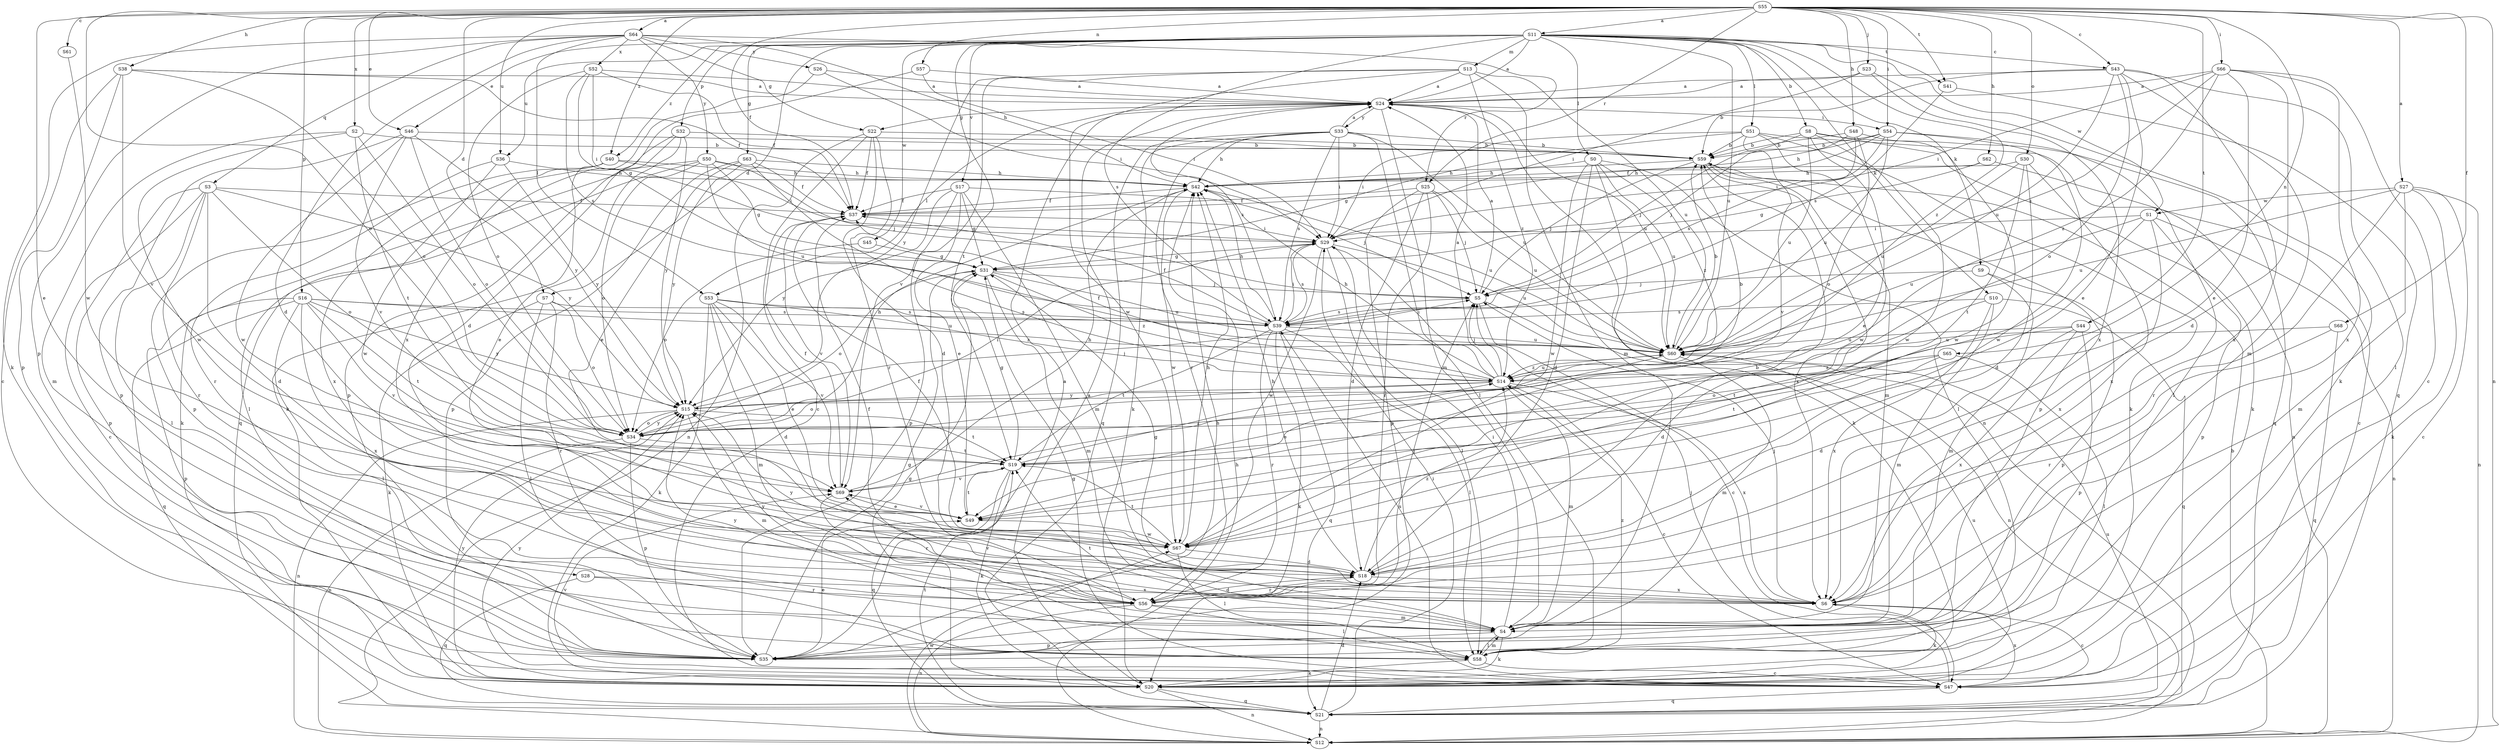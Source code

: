 strict digraph  {
S55;
S11;
S64;
S27;
S24;
S8;
S59;
S61;
S43;
S47;
S7;
S18;
S28;
S46;
S49;
S68;
S37;
S63;
S22;
S31;
S48;
S38;
S62;
S42;
S66;
S54;
S29;
S23;
S5;
S10;
S9;
S20;
S51;
S0;
S53;
S58;
S13;
S4;
S65;
S57;
S12;
S30;
S34;
S16;
S32;
S35;
S3;
S21;
S25;
S56;
S39;
S44;
S41;
S19;
S36;
S60;
S17;
S69;
S45;
S1;
S67;
S2;
S52;
S6;
S26;
S50;
S33;
S15;
S40;
S14;
S55 -> S11  [label=a];
S55 -> S64  [label=a];
S55 -> S27  [label=a];
S55 -> S61  [label=c];
S55 -> S43  [label=c];
S55 -> S7  [label=d];
S55 -> S28  [label=e];
S55 -> S46  [label=e];
S55 -> S68  [label=f];
S55 -> S37  [label=f];
S55 -> S48  [label=h];
S55 -> S38  [label=h];
S55 -> S62  [label=h];
S55 -> S66  [label=i];
S55 -> S54  [label=i];
S55 -> S23  [label=j];
S55 -> S65  [label=n];
S55 -> S57  [label=n];
S55 -> S12  [label=n];
S55 -> S30  [label=o];
S55 -> S34  [label=o];
S55 -> S16  [label=p];
S55 -> S25  [label=r];
S55 -> S44  [label=t];
S55 -> S41  [label=t];
S55 -> S36  [label=u];
S55 -> S2  [label=x];
S55 -> S40  [label=z];
S11 -> S24  [label=a];
S11 -> S8  [label=b];
S11 -> S43  [label=c];
S11 -> S7  [label=d];
S11 -> S46  [label=e];
S11 -> S63  [label=g];
S11 -> S10  [label=k];
S11 -> S9  [label=k];
S11 -> S51  [label=l];
S11 -> S0  [label=l];
S11 -> S13  [label=m];
S11 -> S32  [label=p];
S11 -> S39  [label=s];
S11 -> S41  [label=t];
S11 -> S19  [label=t];
S11 -> S36  [label=u];
S11 -> S60  [label=u];
S11 -> S17  [label=v];
S11 -> S45  [label=w];
S11 -> S1  [label=w];
S11 -> S40  [label=z];
S11 -> S14  [label=z];
S64 -> S18  [label=d];
S64 -> S22  [label=g];
S64 -> S42  [label=h];
S64 -> S20  [label=k];
S64 -> S53  [label=l];
S64 -> S35  [label=p];
S64 -> S3  [label=q];
S64 -> S25  [label=r];
S64 -> S52  [label=x];
S64 -> S26  [label=y];
S64 -> S50  [label=y];
S27 -> S47  [label=c];
S27 -> S20  [label=k];
S27 -> S4  [label=m];
S27 -> S12  [label=n];
S27 -> S56  [label=r];
S27 -> S60  [label=u];
S27 -> S1  [label=w];
S24 -> S22  [label=g];
S24 -> S54  [label=i];
S24 -> S53  [label=l];
S24 -> S4  [label=m];
S24 -> S12  [label=n];
S24 -> S39  [label=s];
S24 -> S60  [label=u];
S24 -> S33  [label=y];
S8 -> S59  [label=b];
S8 -> S49  [label=e];
S8 -> S5  [label=j];
S8 -> S20  [label=k];
S8 -> S21  [label=q];
S8 -> S60  [label=u];
S8 -> S67  [label=w];
S59 -> S42  [label=h];
S59 -> S5  [label=j];
S59 -> S4  [label=m];
S59 -> S35  [label=p];
S59 -> S6  [label=x];
S61 -> S67  [label=w];
S43 -> S24  [label=a];
S43 -> S59  [label=b];
S43 -> S49  [label=e];
S43 -> S58  [label=l];
S43 -> S4  [label=m];
S43 -> S34  [label=o];
S43 -> S60  [label=u];
S43 -> S6  [label=x];
S47 -> S31  [label=g];
S47 -> S5  [label=j];
S47 -> S21  [label=q];
S47 -> S39  [label=s];
S47 -> S69  [label=v];
S47 -> S6  [label=x];
S47 -> S15  [label=y];
S7 -> S20  [label=k];
S7 -> S58  [label=l];
S7 -> S34  [label=o];
S7 -> S56  [label=r];
S7 -> S39  [label=s];
S18 -> S59  [label=b];
S18 -> S42  [label=h];
S18 -> S56  [label=r];
S18 -> S6  [label=x];
S18 -> S15  [label=y];
S18 -> S14  [label=z];
S28 -> S21  [label=q];
S28 -> S56  [label=r];
S28 -> S6  [label=x];
S46 -> S59  [label=b];
S46 -> S34  [label=o];
S46 -> S35  [label=p];
S46 -> S69  [label=v];
S46 -> S67  [label=w];
S46 -> S15  [label=y];
S49 -> S19  [label=t];
S49 -> S69  [label=v];
S49 -> S67  [label=w];
S68 -> S21  [label=q];
S68 -> S56  [label=r];
S68 -> S60  [label=u];
S37 -> S29  [label=i];
S37 -> S69  [label=v];
S63 -> S49  [label=e];
S63 -> S37  [label=f];
S63 -> S42  [label=h];
S63 -> S35  [label=p];
S63 -> S15  [label=y];
S63 -> S14  [label=z];
S22 -> S59  [label=b];
S22 -> S47  [label=c];
S22 -> S18  [label=d];
S22 -> S37  [label=f];
S22 -> S12  [label=n];
S22 -> S56  [label=r];
S31 -> S5  [label=j];
S31 -> S4  [label=m];
S31 -> S34  [label=o];
S31 -> S60  [label=u];
S31 -> S14  [label=z];
S48 -> S59  [label=b];
S48 -> S5  [label=j];
S48 -> S34  [label=o];
S48 -> S39  [label=s];
S48 -> S67  [label=w];
S38 -> S24  [label=a];
S38 -> S47  [label=c];
S38 -> S37  [label=f];
S38 -> S34  [label=o];
S38 -> S35  [label=p];
S38 -> S69  [label=v];
S62 -> S47  [label=c];
S62 -> S31  [label=g];
S62 -> S42  [label=h];
S42 -> S37  [label=f];
S42 -> S60  [label=u];
S42 -> S67  [label=w];
S66 -> S24  [label=a];
S66 -> S47  [label=c];
S66 -> S18  [label=d];
S66 -> S49  [label=e];
S66 -> S29  [label=i];
S66 -> S39  [label=s];
S66 -> S6  [label=x];
S66 -> S14  [label=z];
S54 -> S59  [label=b];
S54 -> S37  [label=f];
S54 -> S42  [label=h];
S54 -> S29  [label=i];
S54 -> S58  [label=l];
S54 -> S60  [label=u];
S54 -> S67  [label=w];
S29 -> S31  [label=g];
S29 -> S58  [label=l];
S29 -> S39  [label=s];
S29 -> S60  [label=u];
S29 -> S67  [label=w];
S23 -> S24  [label=a];
S23 -> S29  [label=i];
S23 -> S20  [label=k];
S23 -> S6  [label=x];
S5 -> S24  [label=a];
S5 -> S47  [label=c];
S5 -> S12  [label=n];
S5 -> S39  [label=s];
S10 -> S18  [label=d];
S10 -> S4  [label=m];
S10 -> S21  [label=q];
S10 -> S39  [label=s];
S10 -> S6  [label=x];
S9 -> S5  [label=j];
S9 -> S4  [label=m];
S9 -> S35  [label=p];
S20 -> S24  [label=a];
S20 -> S31  [label=g];
S20 -> S12  [label=n];
S20 -> S21  [label=q];
S20 -> S60  [label=u];
S20 -> S15  [label=y];
S51 -> S59  [label=b];
S51 -> S31  [label=g];
S51 -> S29  [label=i];
S51 -> S20  [label=k];
S51 -> S12  [label=n];
S51 -> S69  [label=v];
S51 -> S67  [label=w];
S0 -> S18  [label=d];
S0 -> S42  [label=h];
S0 -> S20  [label=k];
S0 -> S58  [label=l];
S0 -> S60  [label=u];
S0 -> S67  [label=w];
S0 -> S14  [label=z];
S53 -> S18  [label=d];
S53 -> S49  [label=e];
S53 -> S20  [label=k];
S53 -> S4  [label=m];
S53 -> S39  [label=s];
S53 -> S69  [label=v];
S53 -> S14  [label=z];
S58 -> S47  [label=c];
S58 -> S20  [label=k];
S58 -> S4  [label=m];
S58 -> S14  [label=z];
S13 -> S24  [label=a];
S13 -> S4  [label=m];
S13 -> S60  [label=u];
S13 -> S69  [label=v];
S13 -> S67  [label=w];
S13 -> S15  [label=y];
S13 -> S14  [label=z];
S4 -> S29  [label=i];
S4 -> S20  [label=k];
S4 -> S58  [label=l];
S4 -> S35  [label=p];
S4 -> S19  [label=t];
S4 -> S15  [label=y];
S65 -> S58  [label=l];
S65 -> S34  [label=o];
S65 -> S19  [label=t];
S65 -> S14  [label=z];
S57 -> S24  [label=a];
S57 -> S18  [label=d];
S57 -> S29  [label=i];
S12 -> S59  [label=b];
S12 -> S42  [label=h];
S12 -> S67  [label=w];
S30 -> S18  [label=d];
S30 -> S42  [label=h];
S30 -> S19  [label=t];
S30 -> S60  [label=u];
S30 -> S6  [label=x];
S34 -> S42  [label=h];
S34 -> S29  [label=i];
S34 -> S12  [label=n];
S34 -> S35  [label=p];
S34 -> S19  [label=t];
S34 -> S15  [label=y];
S16 -> S58  [label=l];
S16 -> S35  [label=p];
S16 -> S21  [label=q];
S16 -> S39  [label=s];
S16 -> S19  [label=t];
S16 -> S60  [label=u];
S16 -> S69  [label=v];
S16 -> S6  [label=x];
S16 -> S15  [label=y];
S32 -> S59  [label=b];
S32 -> S20  [label=k];
S32 -> S35  [label=p];
S32 -> S21  [label=q];
S32 -> S15  [label=y];
S35 -> S24  [label=a];
S35 -> S49  [label=e];
S35 -> S31  [label=g];
S35 -> S42  [label=h];
S3 -> S47  [label=c];
S3 -> S18  [label=d];
S3 -> S37  [label=f];
S3 -> S58  [label=l];
S3 -> S34  [label=o];
S3 -> S35  [label=p];
S3 -> S56  [label=r];
S3 -> S15  [label=y];
S21 -> S18  [label=d];
S21 -> S29  [label=i];
S21 -> S12  [label=n];
S21 -> S19  [label=t];
S21 -> S60  [label=u];
S25 -> S18  [label=d];
S25 -> S37  [label=f];
S25 -> S5  [label=j];
S25 -> S35  [label=p];
S25 -> S56  [label=r];
S25 -> S60  [label=u];
S56 -> S18  [label=d];
S56 -> S37  [label=f];
S56 -> S5  [label=j];
S56 -> S58  [label=l];
S56 -> S4  [label=m];
S56 -> S12  [label=n];
S56 -> S15  [label=y];
S39 -> S37  [label=f];
S39 -> S42  [label=h];
S39 -> S29  [label=i];
S39 -> S20  [label=k];
S39 -> S58  [label=l];
S39 -> S21  [label=q];
S39 -> S56  [label=r];
S39 -> S19  [label=t];
S39 -> S60  [label=u];
S44 -> S18  [label=d];
S44 -> S35  [label=p];
S44 -> S19  [label=t];
S44 -> S60  [label=u];
S44 -> S6  [label=x];
S41 -> S21  [label=q];
S41 -> S39  [label=s];
S19 -> S31  [label=g];
S19 -> S20  [label=k];
S19 -> S21  [label=q];
S19 -> S69  [label=v];
S19 -> S14  [label=z];
S36 -> S42  [label=h];
S36 -> S56  [label=r];
S36 -> S67  [label=w];
S36 -> S15  [label=y];
S60 -> S59  [label=b];
S60 -> S49  [label=e];
S60 -> S4  [label=m];
S60 -> S14  [label=z];
S17 -> S49  [label=e];
S17 -> S37  [label=f];
S17 -> S31  [label=g];
S17 -> S5  [label=j];
S17 -> S4  [label=m];
S17 -> S35  [label=p];
S17 -> S15  [label=y];
S69 -> S49  [label=e];
S69 -> S37  [label=f];
S69 -> S42  [label=h];
S69 -> S56  [label=r];
S45 -> S31  [label=g];
S45 -> S34  [label=o];
S1 -> S49  [label=e];
S1 -> S29  [label=i];
S1 -> S12  [label=n];
S1 -> S35  [label=p];
S1 -> S60  [label=u];
S1 -> S6  [label=x];
S67 -> S18  [label=d];
S67 -> S37  [label=f];
S67 -> S42  [label=h];
S67 -> S58  [label=l];
S67 -> S19  [label=t];
S2 -> S59  [label=b];
S2 -> S4  [label=m];
S2 -> S34  [label=o];
S2 -> S19  [label=t];
S2 -> S67  [label=w];
S52 -> S24  [label=a];
S52 -> S37  [label=f];
S52 -> S31  [label=g];
S52 -> S29  [label=i];
S52 -> S34  [label=o];
S52 -> S39  [label=s];
S6 -> S47  [label=c];
S6 -> S31  [label=g];
S6 -> S5  [label=j];
S6 -> S20  [label=k];
S6 -> S69  [label=v];
S26 -> S24  [label=a];
S26 -> S29  [label=i];
S26 -> S6  [label=x];
S50 -> S31  [label=g];
S50 -> S42  [label=h];
S50 -> S5  [label=j];
S50 -> S20  [label=k];
S50 -> S58  [label=l];
S50 -> S34  [label=o];
S50 -> S60  [label=u];
S33 -> S24  [label=a];
S33 -> S59  [label=b];
S33 -> S42  [label=h];
S33 -> S29  [label=i];
S33 -> S20  [label=k];
S33 -> S58  [label=l];
S33 -> S21  [label=q];
S33 -> S56  [label=r];
S33 -> S39  [label=s];
S33 -> S60  [label=u];
S15 -> S59  [label=b];
S15 -> S5  [label=j];
S15 -> S4  [label=m];
S15 -> S12  [label=n];
S15 -> S34  [label=o];
S15 -> S19  [label=t];
S40 -> S49  [label=e];
S40 -> S42  [label=h];
S40 -> S29  [label=i];
S40 -> S35  [label=p];
S40 -> S6  [label=x];
S14 -> S24  [label=a];
S14 -> S47  [label=c];
S14 -> S37  [label=f];
S14 -> S42  [label=h];
S14 -> S29  [label=i];
S14 -> S5  [label=j];
S14 -> S4  [label=m];
S14 -> S34  [label=o];
S14 -> S60  [label=u];
S14 -> S6  [label=x];
S14 -> S15  [label=y];
}

